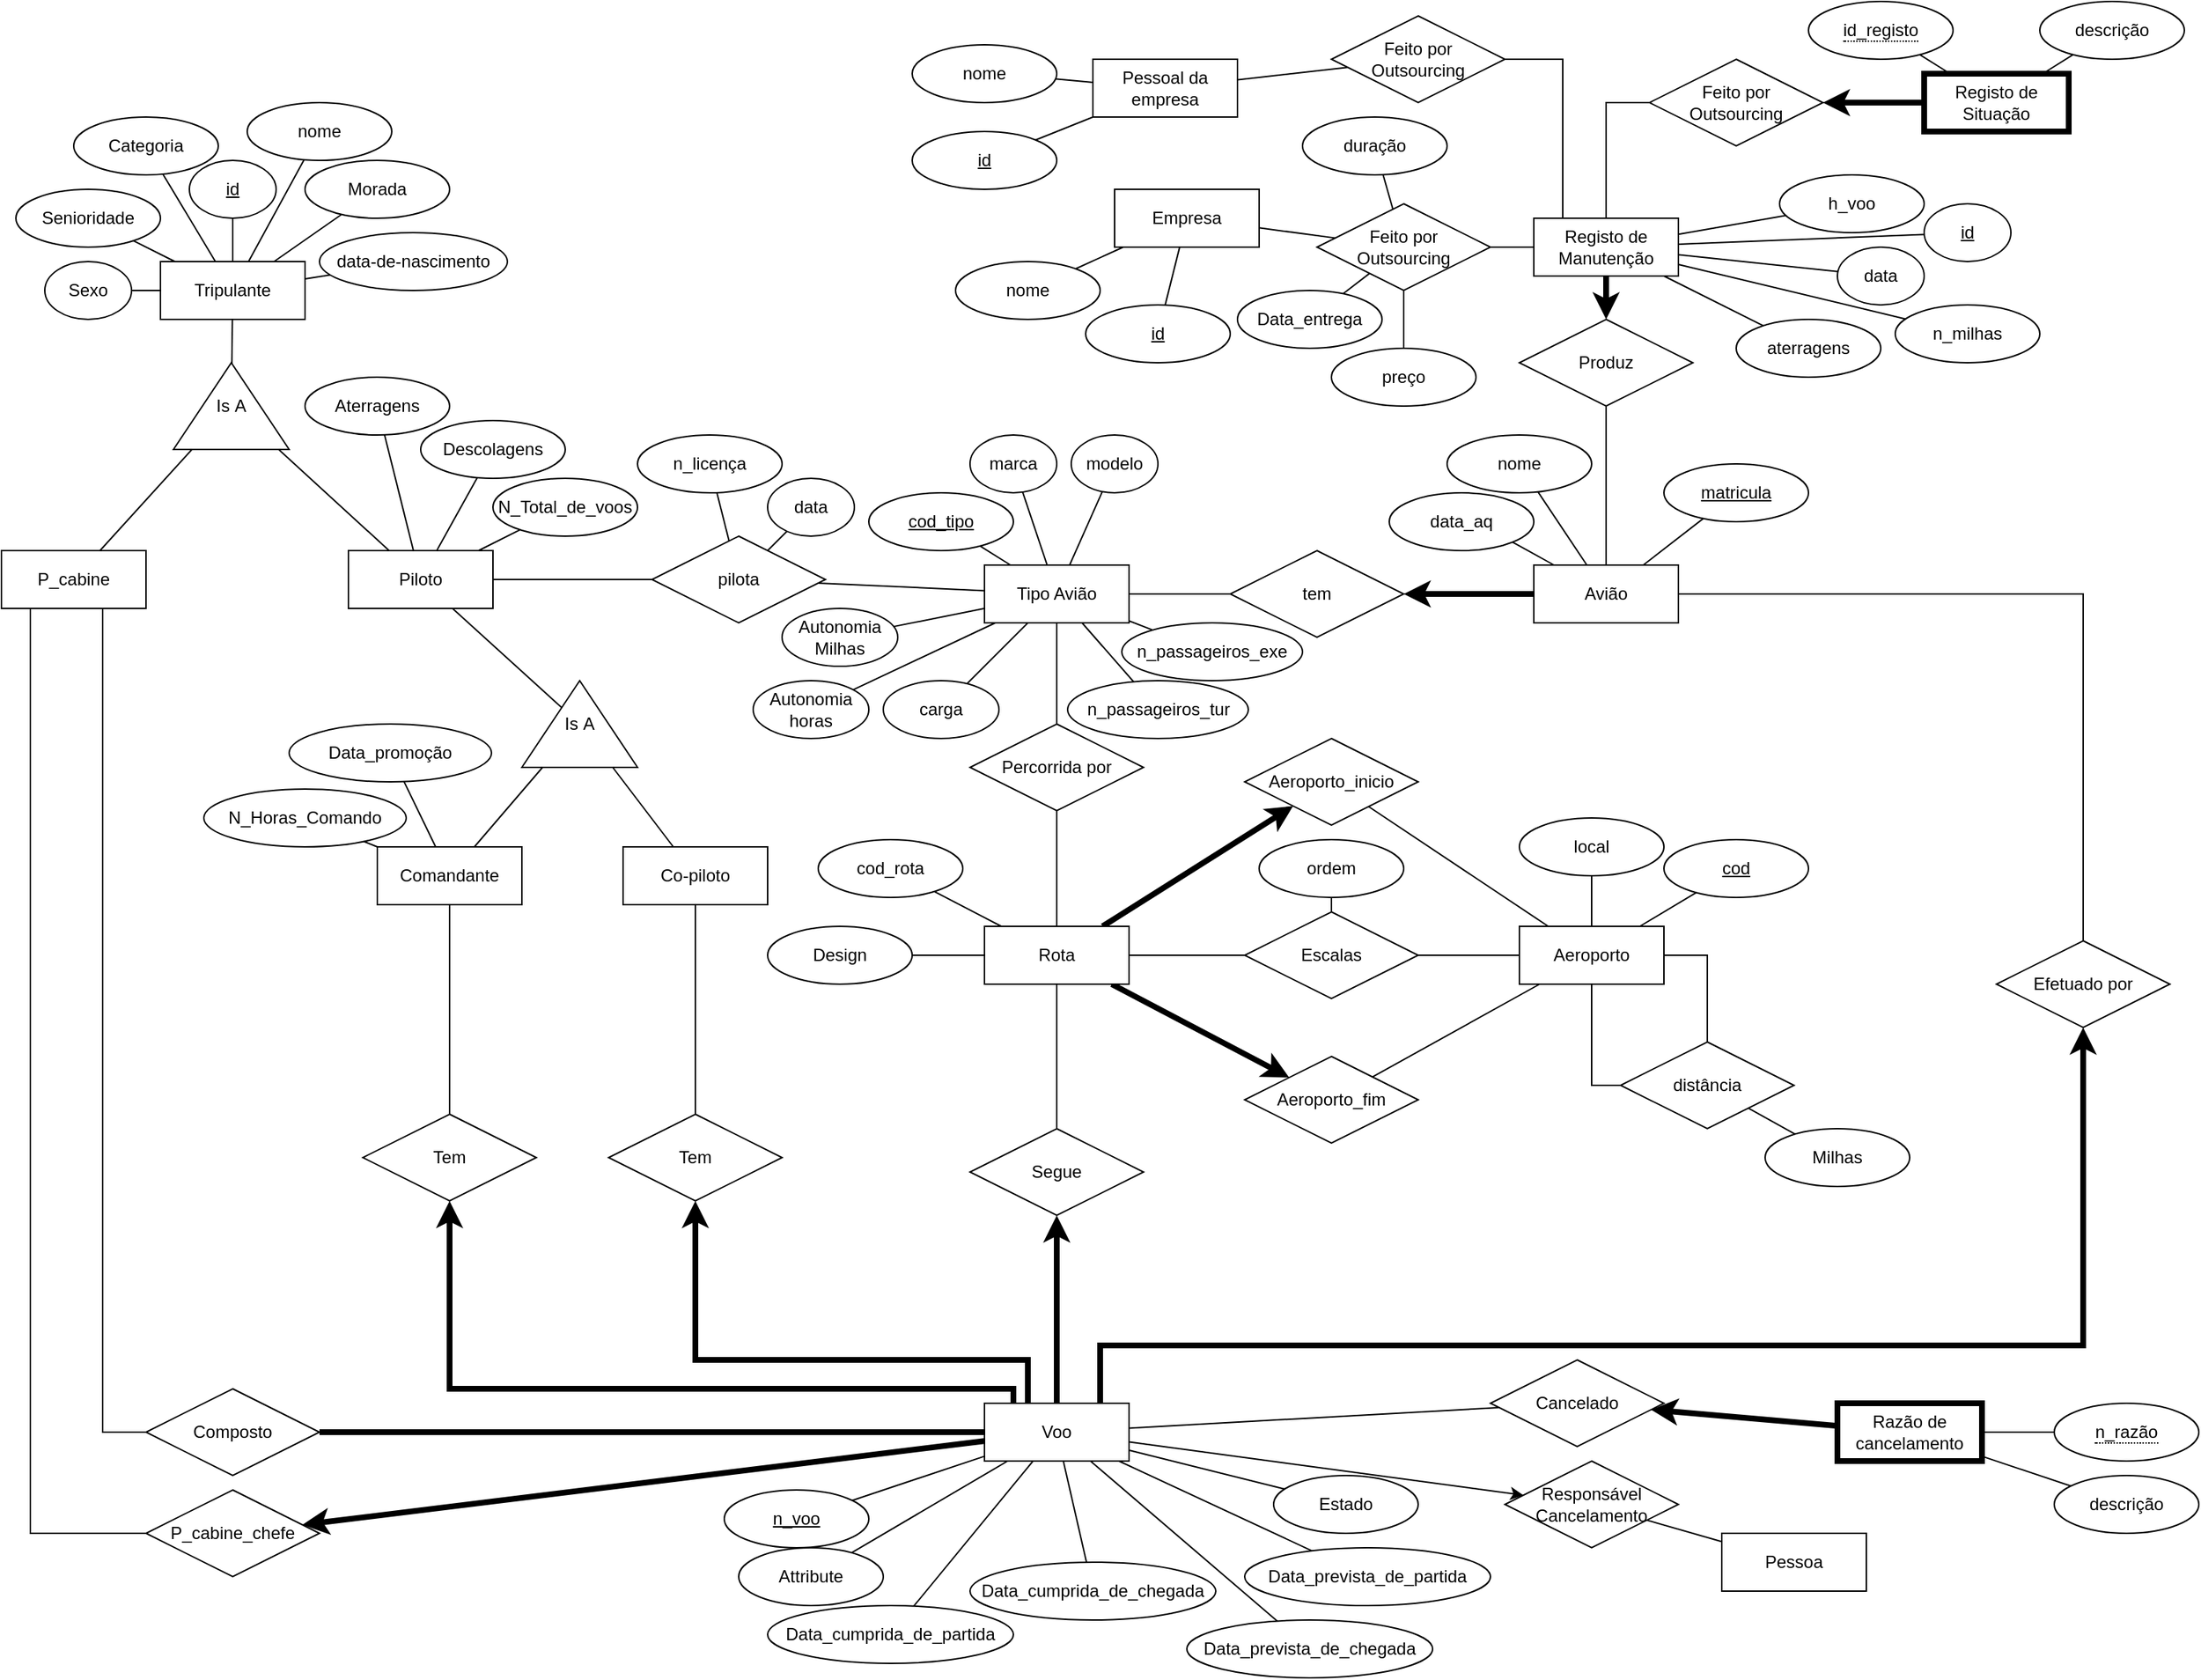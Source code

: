<mxfile version="14.1.8" type="device"><diagram id="Sa_ebba9aqigp2A9BCQy" name="Page-1"><mxGraphModel dx="1106" dy="917" grid="1" gridSize="10" guides="1" tooltips="1" connect="1" arrows="1" fold="1" page="1" pageScale="1" pageWidth="1654" pageHeight="1169" math="0" shadow="0"><root><mxCell id="0"/><mxCell id="1" parent="0"/><mxCell id="3ekKl20q9gekJDvcV5Us-6" style="edgeStyle=none;rounded=0;orthogonalLoop=1;jettySize=auto;html=1;endArrow=none;endFill=0;" parent="1" source="3ekKl20q9gekJDvcV5Us-1" target="3ekKl20q9gekJDvcV5Us-5" edge="1"><mxGeometry relative="1" as="geometry"/></mxCell><mxCell id="3ekKl20q9gekJDvcV5Us-9" style="edgeStyle=none;rounded=0;orthogonalLoop=1;jettySize=auto;html=1;endArrow=none;endFill=0;" parent="1" source="3ekKl20q9gekJDvcV5Us-1" target="3ekKl20q9gekJDvcV5Us-8" edge="1"><mxGeometry relative="1" as="geometry"/></mxCell><mxCell id="3ekKl20q9gekJDvcV5Us-18" style="edgeStyle=none;rounded=0;orthogonalLoop=1;jettySize=auto;html=1;endArrow=none;endFill=0;" parent="1" source="3ekKl20q9gekJDvcV5Us-1" target="3ekKl20q9gekJDvcV5Us-17" edge="1"><mxGeometry relative="1" as="geometry"/></mxCell><mxCell id="3ekKl20q9gekJDvcV5Us-1" value="Tripulante" style="whiteSpace=wrap;html=1;align=center;" parent="1" vertex="1"><mxGeometry x="190" y="180" width="100" height="40" as="geometry"/></mxCell><mxCell id="3ekKl20q9gekJDvcV5Us-4" style="rounded=0;orthogonalLoop=1;jettySize=auto;html=1;endArrow=none;endFill=0;" parent="1" source="3ekKl20q9gekJDvcV5Us-3" target="3ekKl20q9gekJDvcV5Us-1" edge="1"><mxGeometry relative="1" as="geometry"/></mxCell><mxCell id="3ekKl20q9gekJDvcV5Us-3" value="Senioridade" style="ellipse;whiteSpace=wrap;html=1;align=center;" parent="1" vertex="1"><mxGeometry x="90" y="130" width="100" height="40" as="geometry"/></mxCell><mxCell id="3ekKl20q9gekJDvcV5Us-5" value="Categoria" style="ellipse;whiteSpace=wrap;html=1;align=center;" parent="1" vertex="1"><mxGeometry x="130" y="80" width="100" height="40" as="geometry"/></mxCell><mxCell id="3ekKl20q9gekJDvcV5Us-8" value="id" style="ellipse;whiteSpace=wrap;html=1;align=center;fontStyle=4;" parent="1" vertex="1"><mxGeometry x="210" y="110" width="60" height="40" as="geometry"/></mxCell><mxCell id="3ekKl20q9gekJDvcV5Us-12" style="edgeStyle=none;rounded=0;orthogonalLoop=1;jettySize=auto;html=1;endArrow=none;endFill=0;" parent="1" source="3ekKl20q9gekJDvcV5Us-10" target="3ekKl20q9gekJDvcV5Us-1" edge="1"><mxGeometry relative="1" as="geometry"/></mxCell><mxCell id="3ekKl20q9gekJDvcV5Us-10" value="nome" style="ellipse;whiteSpace=wrap;html=1;align=center;" parent="1" vertex="1"><mxGeometry x="250" y="70" width="100" height="40" as="geometry"/></mxCell><mxCell id="3ekKl20q9gekJDvcV5Us-14" style="edgeStyle=none;rounded=0;orthogonalLoop=1;jettySize=auto;html=1;endArrow=none;endFill=0;" parent="1" source="3ekKl20q9gekJDvcV5Us-11" target="3ekKl20q9gekJDvcV5Us-1" edge="1"><mxGeometry relative="1" as="geometry"/></mxCell><mxCell id="3ekKl20q9gekJDvcV5Us-11" value="Morada" style="ellipse;whiteSpace=wrap;html=1;align=center;" parent="1" vertex="1"><mxGeometry x="290" y="110" width="100" height="40" as="geometry"/></mxCell><mxCell id="3ekKl20q9gekJDvcV5Us-16" style="edgeStyle=none;rounded=0;orthogonalLoop=1;jettySize=auto;html=1;endArrow=none;endFill=0;" parent="1" source="3ekKl20q9gekJDvcV5Us-15" target="3ekKl20q9gekJDvcV5Us-1" edge="1"><mxGeometry relative="1" as="geometry"/></mxCell><mxCell id="3ekKl20q9gekJDvcV5Us-15" value="data-de-nascimento" style="ellipse;whiteSpace=wrap;html=1;align=center;" parent="1" vertex="1"><mxGeometry x="300" y="160" width="130" height="40" as="geometry"/></mxCell><mxCell id="3ekKl20q9gekJDvcV5Us-17" value="Sexo" style="ellipse;whiteSpace=wrap;html=1;align=center;" parent="1" vertex="1"><mxGeometry x="110" y="180" width="60" height="40" as="geometry"/></mxCell><mxCell id="3ekKl20q9gekJDvcV5Us-20" style="edgeStyle=none;rounded=0;orthogonalLoop=1;jettySize=auto;html=1;endArrow=none;endFill=0;" parent="1" source="3ekKl20q9gekJDvcV5Us-19" target="3ekKl20q9gekJDvcV5Us-1" edge="1"><mxGeometry relative="1" as="geometry"/></mxCell><mxCell id="3ekKl20q9gekJDvcV5Us-19" value="Is&amp;nbsp;A" style="triangle;whiteSpace=wrap;html=1;direction=north;" parent="1" vertex="1"><mxGeometry x="199" y="250" width="80" height="60" as="geometry"/></mxCell><mxCell id="3ekKl20q9gekJDvcV5Us-23" style="edgeStyle=none;rounded=0;orthogonalLoop=1;jettySize=auto;html=1;endArrow=none;endFill=0;" parent="1" source="3ekKl20q9gekJDvcV5Us-21" target="3ekKl20q9gekJDvcV5Us-19" edge="1"><mxGeometry relative="1" as="geometry"/></mxCell><mxCell id="3ekKl20q9gekJDvcV5Us-21" value="P_cabine" style="whiteSpace=wrap;html=1;align=center;" parent="1" vertex="1"><mxGeometry x="80" y="380" width="100" height="40" as="geometry"/></mxCell><mxCell id="3ekKl20q9gekJDvcV5Us-24" style="edgeStyle=none;rounded=0;orthogonalLoop=1;jettySize=auto;html=1;endArrow=none;endFill=0;" parent="1" source="3ekKl20q9gekJDvcV5Us-22" target="3ekKl20q9gekJDvcV5Us-19" edge="1"><mxGeometry relative="1" as="geometry"/></mxCell><mxCell id="3ekKl20q9gekJDvcV5Us-28" style="edgeStyle=none;rounded=0;orthogonalLoop=1;jettySize=auto;html=1;endArrow=none;endFill=0;" parent="1" source="3ekKl20q9gekJDvcV5Us-22" target="3ekKl20q9gekJDvcV5Us-27" edge="1"><mxGeometry relative="1" as="geometry"/></mxCell><mxCell id="3ekKl20q9gekJDvcV5Us-30" style="edgeStyle=none;rounded=0;orthogonalLoop=1;jettySize=auto;html=1;endArrow=none;endFill=0;" parent="1" source="3ekKl20q9gekJDvcV5Us-22" target="3ekKl20q9gekJDvcV5Us-29" edge="1"><mxGeometry relative="1" as="geometry"/></mxCell><mxCell id="3ekKl20q9gekJDvcV5Us-192" style="edgeStyle=orthogonalEdgeStyle;rounded=0;orthogonalLoop=1;jettySize=auto;html=1;startArrow=none;startFill=0;endArrow=none;endFill=0;strokeWidth=1;" parent="1" source="3ekKl20q9gekJDvcV5Us-22" target="3ekKl20q9gekJDvcV5Us-191" edge="1"><mxGeometry relative="1" as="geometry"/></mxCell><mxCell id="3ekKl20q9gekJDvcV5Us-22" value="Piloto" style="whiteSpace=wrap;html=1;align=center;" parent="1" vertex="1"><mxGeometry x="320" y="380" width="100" height="40" as="geometry"/></mxCell><mxCell id="3ekKl20q9gekJDvcV5Us-26" style="edgeStyle=none;rounded=0;orthogonalLoop=1;jettySize=auto;html=1;endArrow=none;endFill=0;" parent="1" source="3ekKl20q9gekJDvcV5Us-25" target="3ekKl20q9gekJDvcV5Us-22" edge="1"><mxGeometry relative="1" as="geometry"/></mxCell><mxCell id="3ekKl20q9gekJDvcV5Us-25" value="Aterragens" style="ellipse;whiteSpace=wrap;html=1;align=center;" parent="1" vertex="1"><mxGeometry x="290" y="260" width="100" height="40" as="geometry"/></mxCell><mxCell id="3ekKl20q9gekJDvcV5Us-27" value="Descolagens" style="ellipse;whiteSpace=wrap;html=1;align=center;" parent="1" vertex="1"><mxGeometry x="370" y="290" width="100" height="40" as="geometry"/></mxCell><mxCell id="3ekKl20q9gekJDvcV5Us-29" value="N_Total_de_voos" style="ellipse;whiteSpace=wrap;html=1;align=center;" parent="1" vertex="1"><mxGeometry x="420" y="330" width="100" height="40" as="geometry"/></mxCell><mxCell id="3ekKl20q9gekJDvcV5Us-32" style="edgeStyle=none;rounded=0;orthogonalLoop=1;jettySize=auto;html=1;endArrow=none;endFill=0;" parent="1" source="3ekKl20q9gekJDvcV5Us-31" target="3ekKl20q9gekJDvcV5Us-22" edge="1"><mxGeometry relative="1" as="geometry"/></mxCell><mxCell id="3ekKl20q9gekJDvcV5Us-31" value="Is&amp;nbsp;A" style="triangle;whiteSpace=wrap;html=1;direction=north;" parent="1" vertex="1"><mxGeometry x="440" y="470" width="80" height="60" as="geometry"/></mxCell><mxCell id="3ekKl20q9gekJDvcV5Us-34" style="edgeStyle=none;rounded=0;orthogonalLoop=1;jettySize=auto;html=1;endArrow=none;endFill=0;" parent="1" source="3ekKl20q9gekJDvcV5Us-33" target="3ekKl20q9gekJDvcV5Us-31" edge="1"><mxGeometry relative="1" as="geometry"/></mxCell><mxCell id="3ekKl20q9gekJDvcV5Us-33" value="Comandante" style="whiteSpace=wrap;html=1;align=center;" parent="1" vertex="1"><mxGeometry x="340" y="585" width="100" height="40" as="geometry"/></mxCell><mxCell id="3ekKl20q9gekJDvcV5Us-36" style="edgeStyle=none;rounded=0;orthogonalLoop=1;jettySize=auto;html=1;endArrow=none;endFill=0;" parent="1" source="3ekKl20q9gekJDvcV5Us-35" target="3ekKl20q9gekJDvcV5Us-31" edge="1"><mxGeometry relative="1" as="geometry"/></mxCell><mxCell id="3ekKl20q9gekJDvcV5Us-35" value="Co-piloto" style="whiteSpace=wrap;html=1;align=center;" parent="1" vertex="1"><mxGeometry x="510" y="585" width="100" height="40" as="geometry"/></mxCell><mxCell id="3ekKl20q9gekJDvcV5Us-38" style="edgeStyle=none;rounded=0;orthogonalLoop=1;jettySize=auto;html=1;endArrow=none;endFill=0;" parent="1" source="3ekKl20q9gekJDvcV5Us-37" target="3ekKl20q9gekJDvcV5Us-33" edge="1"><mxGeometry relative="1" as="geometry"/></mxCell><mxCell id="3ekKl20q9gekJDvcV5Us-37" value="N_Horas_Comando" style="ellipse;whiteSpace=wrap;html=1;align=center;" parent="1" vertex="1"><mxGeometry x="220" y="545" width="140" height="40" as="geometry"/></mxCell><mxCell id="3ekKl20q9gekJDvcV5Us-41" style="edgeStyle=none;rounded=0;orthogonalLoop=1;jettySize=auto;html=1;endArrow=none;endFill=0;" parent="1" source="3ekKl20q9gekJDvcV5Us-40" target="3ekKl20q9gekJDvcV5Us-33" edge="1"><mxGeometry relative="1" as="geometry"/></mxCell><mxCell id="3ekKl20q9gekJDvcV5Us-40" value="Data_promoção" style="ellipse;whiteSpace=wrap;html=1;align=center;" parent="1" vertex="1"><mxGeometry x="279" y="500" width="140" height="40" as="geometry"/></mxCell><mxCell id="3ekKl20q9gekJDvcV5Us-48" style="edgeStyle=none;rounded=0;orthogonalLoop=1;jettySize=auto;html=1;endArrow=none;endFill=0;" parent="1" source="3ekKl20q9gekJDvcV5Us-42" target="3ekKl20q9gekJDvcV5Us-47" edge="1"><mxGeometry relative="1" as="geometry"/></mxCell><mxCell id="3ekKl20q9gekJDvcV5Us-51" style="edgeStyle=none;rounded=0;orthogonalLoop=1;jettySize=auto;html=1;endArrow=none;endFill=0;" parent="1" source="3ekKl20q9gekJDvcV5Us-42" target="3ekKl20q9gekJDvcV5Us-49" edge="1"><mxGeometry relative="1" as="geometry"/></mxCell><mxCell id="3ekKl20q9gekJDvcV5Us-60" style="edgeStyle=orthogonalEdgeStyle;rounded=0;orthogonalLoop=1;jettySize=auto;html=1;endArrow=none;endFill=0;strokeWidth=4;" parent="1" source="3ekKl20q9gekJDvcV5Us-42" target="3ekKl20q9gekJDvcV5Us-59" edge="1"><mxGeometry relative="1" as="geometry"/></mxCell><mxCell id="3ekKl20q9gekJDvcV5Us-63" style="rounded=0;orthogonalLoop=1;jettySize=auto;html=1;endArrow=classic;endFill=1;strokeWidth=4;" parent="1" source="3ekKl20q9gekJDvcV5Us-42" target="3ekKl20q9gekJDvcV5Us-62" edge="1"><mxGeometry relative="1" as="geometry"/></mxCell><mxCell id="3ekKl20q9gekJDvcV5Us-67" style="edgeStyle=orthogonalEdgeStyle;rounded=0;orthogonalLoop=1;jettySize=auto;html=1;endArrow=classic;endFill=1;strokeWidth=4;" parent="1" source="3ekKl20q9gekJDvcV5Us-42" target="3ekKl20q9gekJDvcV5Us-66" edge="1"><mxGeometry relative="1" as="geometry"><Array as="points"><mxPoint x="780" y="960"/><mxPoint x="390" y="960"/></Array></mxGeometry></mxCell><mxCell id="3ekKl20q9gekJDvcV5Us-73" style="edgeStyle=orthogonalEdgeStyle;rounded=0;orthogonalLoop=1;jettySize=auto;html=1;startArrow=none;startFill=0;endArrow=classic;endFill=1;strokeWidth=4;" parent="1" source="3ekKl20q9gekJDvcV5Us-42" target="3ekKl20q9gekJDvcV5Us-70" edge="1"><mxGeometry relative="1" as="geometry"><Array as="points"><mxPoint x="790" y="940"/><mxPoint x="560" y="940"/></Array></mxGeometry></mxCell><mxCell id="3ekKl20q9gekJDvcV5Us-90" style="edgeStyle=none;rounded=0;orthogonalLoop=1;jettySize=auto;html=1;startArrow=none;startFill=0;endArrow=classic;endFill=1;strokeWidth=4;" parent="1" source="3ekKl20q9gekJDvcV5Us-42" target="3ekKl20q9gekJDvcV5Us-89" edge="1"><mxGeometry relative="1" as="geometry"/></mxCell><mxCell id="3ekKl20q9gekJDvcV5Us-182" style="edgeStyle=orthogonalEdgeStyle;rounded=0;orthogonalLoop=1;jettySize=auto;html=1;startArrow=none;startFill=0;endArrow=classic;endFill=1;strokeWidth=4;" parent="1" source="3ekKl20q9gekJDvcV5Us-42" target="3ekKl20q9gekJDvcV5Us-181" edge="1"><mxGeometry relative="1" as="geometry"><Array as="points"><mxPoint x="840" y="930"/><mxPoint x="1520" y="930"/></Array></mxGeometry></mxCell><mxCell id="3ekKl20q9gekJDvcV5Us-42" value="Voo" style="whiteSpace=wrap;html=1;align=center;" parent="1" vertex="1"><mxGeometry x="760" y="970" width="100" height="40" as="geometry"/></mxCell><mxCell id="3ekKl20q9gekJDvcV5Us-45" style="edgeStyle=none;rounded=0;orthogonalLoop=1;jettySize=auto;html=1;endArrow=none;endFill=0;" parent="1" source="3ekKl20q9gekJDvcV5Us-43" target="3ekKl20q9gekJDvcV5Us-42" edge="1"><mxGeometry relative="1" as="geometry"/></mxCell><mxCell id="3ekKl20q9gekJDvcV5Us-43" value="n_voo" style="ellipse;whiteSpace=wrap;html=1;align=center;fontStyle=4;" parent="1" vertex="1"><mxGeometry x="580" y="1030" width="100" height="40" as="geometry"/></mxCell><mxCell id="3ekKl20q9gekJDvcV5Us-46" style="edgeStyle=none;rounded=0;orthogonalLoop=1;jettySize=auto;html=1;endArrow=none;endFill=0;" parent="1" source="3ekKl20q9gekJDvcV5Us-44" target="3ekKl20q9gekJDvcV5Us-42" edge="1"><mxGeometry relative="1" as="geometry"/></mxCell><mxCell id="3ekKl20q9gekJDvcV5Us-44" value="Attribute" style="ellipse;whiteSpace=wrap;html=1;align=center;" parent="1" vertex="1"><mxGeometry x="590" y="1070" width="100" height="40" as="geometry"/></mxCell><mxCell id="3ekKl20q9gekJDvcV5Us-47" value="Estado" style="ellipse;whiteSpace=wrap;html=1;align=center;" parent="1" vertex="1"><mxGeometry x="960" y="1020" width="100" height="40" as="geometry"/></mxCell><mxCell id="3ekKl20q9gekJDvcV5Us-49" value="Data_prevista_de_partida" style="ellipse;whiteSpace=wrap;html=1;align=center;" parent="1" vertex="1"><mxGeometry x="940" y="1070" width="170" height="40" as="geometry"/></mxCell><mxCell id="3ekKl20q9gekJDvcV5Us-52" style="edgeStyle=none;rounded=0;orthogonalLoop=1;jettySize=auto;html=1;endArrow=none;endFill=0;" parent="1" source="3ekKl20q9gekJDvcV5Us-50" target="3ekKl20q9gekJDvcV5Us-42" edge="1"><mxGeometry relative="1" as="geometry"/></mxCell><mxCell id="3ekKl20q9gekJDvcV5Us-50" value="Data_prevista_de_chegada" style="ellipse;whiteSpace=wrap;html=1;align=center;" parent="1" vertex="1"><mxGeometry x="900" y="1120" width="170" height="40" as="geometry"/></mxCell><mxCell id="3ekKl20q9gekJDvcV5Us-54" style="edgeStyle=none;rounded=0;orthogonalLoop=1;jettySize=auto;html=1;endArrow=none;endFill=0;" parent="1" source="3ekKl20q9gekJDvcV5Us-53" target="3ekKl20q9gekJDvcV5Us-42" edge="1"><mxGeometry relative="1" as="geometry"/></mxCell><mxCell id="3ekKl20q9gekJDvcV5Us-53" value="Data_cumprida_de_partida" style="ellipse;whiteSpace=wrap;html=1;align=center;" parent="1" vertex="1"><mxGeometry x="610" y="1110" width="170" height="40" as="geometry"/></mxCell><mxCell id="3ekKl20q9gekJDvcV5Us-56" style="edgeStyle=none;rounded=0;orthogonalLoop=1;jettySize=auto;html=1;endArrow=none;endFill=0;" parent="1" source="3ekKl20q9gekJDvcV5Us-55" target="3ekKl20q9gekJDvcV5Us-42" edge="1"><mxGeometry relative="1" as="geometry"/></mxCell><mxCell id="3ekKl20q9gekJDvcV5Us-55" value="Data_cumprida_de_chegada" style="ellipse;whiteSpace=wrap;html=1;align=center;" parent="1" vertex="1"><mxGeometry x="750" y="1080" width="170" height="40" as="geometry"/></mxCell><mxCell id="3ekKl20q9gekJDvcV5Us-61" style="edgeStyle=orthogonalEdgeStyle;rounded=0;orthogonalLoop=1;jettySize=auto;html=1;endArrow=none;endFill=0;" parent="1" source="3ekKl20q9gekJDvcV5Us-59" target="3ekKl20q9gekJDvcV5Us-21" edge="1"><mxGeometry relative="1" as="geometry"><Array as="points"><mxPoint x="150" y="990"/></Array></mxGeometry></mxCell><mxCell id="3ekKl20q9gekJDvcV5Us-59" value="Composto" style="shape=rhombus;perimeter=rhombusPerimeter;whiteSpace=wrap;html=1;align=center;" parent="1" vertex="1"><mxGeometry x="180" y="960" width="120" height="60" as="geometry"/></mxCell><mxCell id="3ekKl20q9gekJDvcV5Us-64" style="edgeStyle=orthogonalEdgeStyle;rounded=0;orthogonalLoop=1;jettySize=auto;html=1;endArrow=none;endFill=0;" parent="1" source="3ekKl20q9gekJDvcV5Us-62" target="3ekKl20q9gekJDvcV5Us-21" edge="1"><mxGeometry relative="1" as="geometry"><Array as="points"><mxPoint x="100" y="1060"/></Array></mxGeometry></mxCell><mxCell id="3ekKl20q9gekJDvcV5Us-62" value="P_cabine_chefe" style="shape=rhombus;perimeter=rhombusPerimeter;whiteSpace=wrap;html=1;align=center;" parent="1" vertex="1"><mxGeometry x="180" y="1030" width="120" height="60" as="geometry"/></mxCell><mxCell id="3ekKl20q9gekJDvcV5Us-68" style="edgeStyle=orthogonalEdgeStyle;rounded=0;orthogonalLoop=1;jettySize=auto;html=1;endArrow=none;endFill=0;strokeWidth=1;" parent="1" source="3ekKl20q9gekJDvcV5Us-66" target="3ekKl20q9gekJDvcV5Us-33" edge="1"><mxGeometry relative="1" as="geometry"/></mxCell><mxCell id="3ekKl20q9gekJDvcV5Us-66" value="Tem" style="shape=rhombus;perimeter=rhombusPerimeter;whiteSpace=wrap;html=1;align=center;" parent="1" vertex="1"><mxGeometry x="330" y="770" width="120" height="60" as="geometry"/></mxCell><mxCell id="3ekKl20q9gekJDvcV5Us-72" style="edgeStyle=orthogonalEdgeStyle;rounded=0;orthogonalLoop=1;jettySize=auto;html=1;startArrow=none;startFill=0;endArrow=none;endFill=0;strokeWidth=1;" parent="1" source="3ekKl20q9gekJDvcV5Us-70" target="3ekKl20q9gekJDvcV5Us-35" edge="1"><mxGeometry relative="1" as="geometry"/></mxCell><mxCell id="3ekKl20q9gekJDvcV5Us-70" value="Tem" style="shape=rhombus;perimeter=rhombusPerimeter;whiteSpace=wrap;html=1;align=center;" parent="1" vertex="1"><mxGeometry x="500" y="770" width="120" height="60" as="geometry"/></mxCell><mxCell id="3ekKl20q9gekJDvcV5Us-75" style="rounded=0;orthogonalLoop=1;jettySize=auto;html=1;startArrow=none;startFill=0;endArrow=none;endFill=0;strokeWidth=1;" parent="1" source="3ekKl20q9gekJDvcV5Us-74" target="3ekKl20q9gekJDvcV5Us-42" edge="1"><mxGeometry relative="1" as="geometry"/></mxCell><mxCell id="3ekKl20q9gekJDvcV5Us-74" value="Cancelado" style="shape=rhombus;perimeter=rhombusPerimeter;whiteSpace=wrap;html=1;align=center;" parent="1" vertex="1"><mxGeometry x="1110" y="940" width="120" height="60" as="geometry"/></mxCell><mxCell id="3ekKl20q9gekJDvcV5Us-77" style="rounded=0;orthogonalLoop=1;jettySize=auto;html=1;startArrow=none;startFill=0;endArrow=classic;endFill=1;strokeWidth=4;" parent="1" source="3ekKl20q9gekJDvcV5Us-76" target="3ekKl20q9gekJDvcV5Us-74" edge="1"><mxGeometry relative="1" as="geometry"/></mxCell><mxCell id="3ekKl20q9gekJDvcV5Us-76" value="Razão de cancelamento" style="whiteSpace=wrap;html=1;align=center;strokeWidth=4;" parent="1" vertex="1"><mxGeometry x="1350" y="970" width="100" height="40" as="geometry"/></mxCell><mxCell id="3ekKl20q9gekJDvcV5Us-79" style="rounded=0;orthogonalLoop=1;jettySize=auto;html=1;startArrow=none;startFill=0;endArrow=none;endFill=0;strokeWidth=1;" parent="1" source="3ekKl20q9gekJDvcV5Us-78" target="3ekKl20q9gekJDvcV5Us-76" edge="1"><mxGeometry relative="1" as="geometry"/></mxCell><mxCell id="3ekKl20q9gekJDvcV5Us-78" value="&lt;span style=&quot;border-bottom: 1px dotted&quot;&gt;n_razão&lt;/span&gt;" style="ellipse;whiteSpace=wrap;html=1;align=center;strokeWidth=1;" parent="1" vertex="1"><mxGeometry x="1500" y="970" width="100" height="40" as="geometry"/></mxCell><mxCell id="3ekKl20q9gekJDvcV5Us-81" style="edgeStyle=none;rounded=0;orthogonalLoop=1;jettySize=auto;html=1;startArrow=none;startFill=0;endArrow=none;endFill=0;strokeWidth=1;" parent="1" source="3ekKl20q9gekJDvcV5Us-80" target="3ekKl20q9gekJDvcV5Us-76" edge="1"><mxGeometry relative="1" as="geometry"/></mxCell><mxCell id="3ekKl20q9gekJDvcV5Us-80" value="descrição" style="ellipse;whiteSpace=wrap;html=1;align=center;strokeWidth=1;" parent="1" vertex="1"><mxGeometry x="1500" y="1020" width="100" height="40" as="geometry"/></mxCell><mxCell id="3ekKl20q9gekJDvcV5Us-84" style="edgeStyle=none;rounded=0;orthogonalLoop=1;jettySize=auto;html=1;startArrow=classic;startFill=1;endArrow=none;endFill=0;strokeWidth=1;" parent="1" source="3ekKl20q9gekJDvcV5Us-83" target="3ekKl20q9gekJDvcV5Us-42" edge="1"><mxGeometry relative="1" as="geometry"/></mxCell><mxCell id="3ekKl20q9gekJDvcV5Us-86" style="edgeStyle=none;rounded=0;orthogonalLoop=1;jettySize=auto;html=1;startArrow=none;startFill=0;endArrow=none;endFill=0;strokeWidth=1;" parent="1" source="3ekKl20q9gekJDvcV5Us-83" target="3ekKl20q9gekJDvcV5Us-85" edge="1"><mxGeometry relative="1" as="geometry"/></mxCell><mxCell id="3ekKl20q9gekJDvcV5Us-83" value="Responsável Cancelamento" style="shape=rhombus;perimeter=rhombusPerimeter;whiteSpace=wrap;html=1;align=center;" parent="1" vertex="1"><mxGeometry x="1120" y="1010" width="120" height="60" as="geometry"/></mxCell><mxCell id="3ekKl20q9gekJDvcV5Us-85" value="Pessoa" style="whiteSpace=wrap;html=1;align=center;" parent="1" vertex="1"><mxGeometry x="1270" y="1060" width="100" height="40" as="geometry"/></mxCell><mxCell id="3ekKl20q9gekJDvcV5Us-97" style="edgeStyle=none;rounded=0;orthogonalLoop=1;jettySize=auto;html=1;startArrow=none;startFill=0;endArrow=none;endFill=0;strokeWidth=1;" parent="1" source="3ekKl20q9gekJDvcV5Us-87" target="3ekKl20q9gekJDvcV5Us-96" edge="1"><mxGeometry relative="1" as="geometry"/></mxCell><mxCell id="3ekKl20q9gekJDvcV5Us-104" style="edgeStyle=none;rounded=0;orthogonalLoop=1;jettySize=auto;html=1;startArrow=none;startFill=0;endArrow=classic;endFill=1;strokeWidth=4;" parent="1" source="3ekKl20q9gekJDvcV5Us-87" target="3ekKl20q9gekJDvcV5Us-103" edge="1"><mxGeometry relative="1" as="geometry"/></mxCell><mxCell id="3ekKl20q9gekJDvcV5Us-106" style="edgeStyle=none;rounded=0;orthogonalLoop=1;jettySize=auto;html=1;startArrow=none;startFill=0;endArrow=classic;endFill=1;strokeWidth=4;" parent="1" source="3ekKl20q9gekJDvcV5Us-87" target="3ekKl20q9gekJDvcV5Us-105" edge="1"><mxGeometry relative="1" as="geometry"/></mxCell><mxCell id="3ekKl20q9gekJDvcV5Us-187" style="edgeStyle=orthogonalEdgeStyle;rounded=0;orthogonalLoop=1;jettySize=auto;html=1;startArrow=none;startFill=0;endArrow=none;endFill=0;strokeWidth=1;" parent="1" source="3ekKl20q9gekJDvcV5Us-87" target="3ekKl20q9gekJDvcV5Us-185" edge="1"><mxGeometry relative="1" as="geometry"/></mxCell><mxCell id="3ekKl20q9gekJDvcV5Us-87" value="Rota" style="whiteSpace=wrap;html=1;align=center;" parent="1" vertex="1"><mxGeometry x="760" y="640" width="100" height="40" as="geometry"/></mxCell><mxCell id="3ekKl20q9gekJDvcV5Us-91" style="edgeStyle=none;rounded=0;orthogonalLoop=1;jettySize=auto;html=1;startArrow=none;startFill=0;endArrow=none;endFill=0;strokeWidth=1;" parent="1" source="3ekKl20q9gekJDvcV5Us-89" target="3ekKl20q9gekJDvcV5Us-87" edge="1"><mxGeometry relative="1" as="geometry"/></mxCell><mxCell id="3ekKl20q9gekJDvcV5Us-89" value="Segue" style="shape=rhombus;perimeter=rhombusPerimeter;whiteSpace=wrap;html=1;align=center;" parent="1" vertex="1"><mxGeometry x="750" y="780" width="120" height="60" as="geometry"/></mxCell><mxCell id="3ekKl20q9gekJDvcV5Us-93" style="edgeStyle=none;rounded=0;orthogonalLoop=1;jettySize=auto;html=1;startArrow=none;startFill=0;endArrow=none;endFill=0;strokeWidth=1;" parent="1" source="3ekKl20q9gekJDvcV5Us-92" target="3ekKl20q9gekJDvcV5Us-87" edge="1"><mxGeometry relative="1" as="geometry"/></mxCell><mxCell id="3ekKl20q9gekJDvcV5Us-92" value="Design" style="ellipse;whiteSpace=wrap;html=1;align=center;" parent="1" vertex="1"><mxGeometry x="610" y="640" width="100" height="40" as="geometry"/></mxCell><mxCell id="3ekKl20q9gekJDvcV5Us-95" style="edgeStyle=none;rounded=0;orthogonalLoop=1;jettySize=auto;html=1;startArrow=none;startFill=0;endArrow=none;endFill=0;strokeWidth=1;" parent="1" source="3ekKl20q9gekJDvcV5Us-94" target="3ekKl20q9gekJDvcV5Us-87" edge="1"><mxGeometry relative="1" as="geometry"/></mxCell><mxCell id="3ekKl20q9gekJDvcV5Us-94" value="cod_rota" style="ellipse;whiteSpace=wrap;html=1;align=center;" parent="1" vertex="1"><mxGeometry x="645" y="580" width="100" height="40" as="geometry"/></mxCell><mxCell id="3ekKl20q9gekJDvcV5Us-99" style="edgeStyle=none;rounded=0;orthogonalLoop=1;jettySize=auto;html=1;startArrow=none;startFill=0;endArrow=none;endFill=0;strokeWidth=1;" parent="1" source="3ekKl20q9gekJDvcV5Us-96" target="3ekKl20q9gekJDvcV5Us-98" edge="1"><mxGeometry relative="1" as="geometry"/></mxCell><mxCell id="3ekKl20q9gekJDvcV5Us-101" style="edgeStyle=none;rounded=0;orthogonalLoop=1;jettySize=auto;html=1;startArrow=none;startFill=0;endArrow=none;endFill=0;strokeWidth=1;" parent="1" source="3ekKl20q9gekJDvcV5Us-96" target="3ekKl20q9gekJDvcV5Us-100" edge="1"><mxGeometry relative="1" as="geometry"/></mxCell><mxCell id="3ekKl20q9gekJDvcV5Us-96" value="Escalas" style="shape=rhombus;perimeter=rhombusPerimeter;whiteSpace=wrap;html=1;align=center;" parent="1" vertex="1"><mxGeometry x="940" y="630" width="120" height="60" as="geometry"/></mxCell><mxCell id="3ekKl20q9gekJDvcV5Us-98" value="ordem" style="ellipse;whiteSpace=wrap;html=1;align=center;" parent="1" vertex="1"><mxGeometry x="950" y="580" width="100" height="40" as="geometry"/></mxCell><mxCell id="3ekKl20q9gekJDvcV5Us-110" style="edgeStyle=none;rounded=0;orthogonalLoop=1;jettySize=auto;html=1;startArrow=none;startFill=0;endArrow=none;endFill=0;strokeWidth=1;" parent="1" source="3ekKl20q9gekJDvcV5Us-100" target="3ekKl20q9gekJDvcV5Us-109" edge="1"><mxGeometry relative="1" as="geometry"/></mxCell><mxCell id="3ekKl20q9gekJDvcV5Us-113" style="edgeStyle=none;rounded=0;orthogonalLoop=1;jettySize=auto;html=1;startArrow=none;startFill=0;endArrow=none;endFill=0;strokeWidth=1;" parent="1" source="3ekKl20q9gekJDvcV5Us-100" target="3ekKl20q9gekJDvcV5Us-112" edge="1"><mxGeometry relative="1" as="geometry"/></mxCell><mxCell id="3ekKl20q9gekJDvcV5Us-115" style="edgeStyle=orthogonalEdgeStyle;rounded=0;orthogonalLoop=1;jettySize=auto;html=1;startArrow=none;startFill=0;endArrow=none;endFill=0;strokeWidth=1;" parent="1" source="3ekKl20q9gekJDvcV5Us-100" target="3ekKl20q9gekJDvcV5Us-114" edge="1"><mxGeometry relative="1" as="geometry"><Array as="points"><mxPoint x="1180" y="750"/></Array></mxGeometry></mxCell><mxCell id="3ekKl20q9gekJDvcV5Us-100" value="Aeroporto" style="whiteSpace=wrap;html=1;align=center;" parent="1" vertex="1"><mxGeometry x="1130" y="640" width="100" height="40" as="geometry"/></mxCell><mxCell id="3ekKl20q9gekJDvcV5Us-108" style="edgeStyle=none;rounded=0;orthogonalLoop=1;jettySize=auto;html=1;startArrow=none;startFill=0;endArrow=none;endFill=0;strokeWidth=1;" parent="1" source="3ekKl20q9gekJDvcV5Us-103" target="3ekKl20q9gekJDvcV5Us-100" edge="1"><mxGeometry relative="1" as="geometry"/></mxCell><mxCell id="3ekKl20q9gekJDvcV5Us-103" value="Aeroporto_inicio" style="shape=rhombus;perimeter=rhombusPerimeter;whiteSpace=wrap;html=1;align=center;" parent="1" vertex="1"><mxGeometry x="940" y="510" width="120" height="60" as="geometry"/></mxCell><mxCell id="3ekKl20q9gekJDvcV5Us-107" style="edgeStyle=none;rounded=0;orthogonalLoop=1;jettySize=auto;html=1;startArrow=none;startFill=0;endArrow=none;endFill=0;strokeWidth=1;" parent="1" source="3ekKl20q9gekJDvcV5Us-105" target="3ekKl20q9gekJDvcV5Us-100" edge="1"><mxGeometry relative="1" as="geometry"/></mxCell><mxCell id="3ekKl20q9gekJDvcV5Us-105" value="Aeroporto_fim" style="shape=rhombus;perimeter=rhombusPerimeter;whiteSpace=wrap;html=1;align=center;" parent="1" vertex="1"><mxGeometry x="940" y="730" width="120" height="60" as="geometry"/></mxCell><mxCell id="3ekKl20q9gekJDvcV5Us-109" value="local" style="ellipse;whiteSpace=wrap;html=1;align=center;" parent="1" vertex="1"><mxGeometry x="1130" y="565" width="100" height="40" as="geometry"/></mxCell><mxCell id="3ekKl20q9gekJDvcV5Us-112" value="cod" style="ellipse;whiteSpace=wrap;html=1;align=center;fontStyle=4;strokeWidth=1;" parent="1" vertex="1"><mxGeometry x="1230" y="580" width="100" height="40" as="geometry"/></mxCell><mxCell id="3ekKl20q9gekJDvcV5Us-116" style="edgeStyle=orthogonalEdgeStyle;rounded=0;orthogonalLoop=1;jettySize=auto;html=1;startArrow=none;startFill=0;endArrow=none;endFill=0;strokeWidth=1;" parent="1" source="3ekKl20q9gekJDvcV5Us-114" target="3ekKl20q9gekJDvcV5Us-100" edge="1"><mxGeometry relative="1" as="geometry"><Array as="points"><mxPoint x="1260" y="660"/></Array></mxGeometry></mxCell><mxCell id="3ekKl20q9gekJDvcV5Us-118" style="rounded=0;orthogonalLoop=1;jettySize=auto;html=1;startArrow=none;startFill=0;endArrow=none;endFill=0;strokeWidth=1;" parent="1" source="3ekKl20q9gekJDvcV5Us-114" target="3ekKl20q9gekJDvcV5Us-117" edge="1"><mxGeometry relative="1" as="geometry"/></mxCell><mxCell id="3ekKl20q9gekJDvcV5Us-114" value="distância" style="shape=rhombus;perimeter=rhombusPerimeter;whiteSpace=wrap;html=1;align=center;" parent="1" vertex="1"><mxGeometry x="1200" y="720" width="120" height="60" as="geometry"/></mxCell><mxCell id="3ekKl20q9gekJDvcV5Us-117" value="Milhas" style="ellipse;whiteSpace=wrap;html=1;align=center;strokeWidth=1;" parent="1" vertex="1"><mxGeometry x="1300" y="780" width="100" height="40" as="geometry"/></mxCell><mxCell id="3ekKl20q9gekJDvcV5Us-132" style="edgeStyle=none;rounded=0;orthogonalLoop=1;jettySize=auto;html=1;entryX=1;entryY=1;entryDx=0;entryDy=0;startArrow=none;startFill=0;endArrow=none;endFill=0;strokeWidth=1;" parent="1" source="3ekKl20q9gekJDvcV5Us-119" target="3ekKl20q9gekJDvcV5Us-121" edge="1"><mxGeometry relative="1" as="geometry"/></mxCell><mxCell id="3ekKl20q9gekJDvcV5Us-189" style="edgeStyle=orthogonalEdgeStyle;rounded=0;orthogonalLoop=1;jettySize=auto;html=1;startArrow=none;startFill=0;endArrow=classic;endFill=1;strokeWidth=4;" parent="1" source="3ekKl20q9gekJDvcV5Us-119" target="3ekKl20q9gekJDvcV5Us-188" edge="1"><mxGeometry relative="1" as="geometry"/></mxCell><mxCell id="3ekKl20q9gekJDvcV5Us-119" value="Avião" style="whiteSpace=wrap;html=1;align=center;" parent="1" vertex="1"><mxGeometry x="1140" y="390" width="100" height="40" as="geometry"/></mxCell><mxCell id="3ekKl20q9gekJDvcV5Us-121" value="data_aq" style="ellipse;whiteSpace=wrap;html=1;align=center;" parent="1" vertex="1"><mxGeometry x="1040" y="340" width="100" height="40" as="geometry"/></mxCell><mxCell id="3ekKl20q9gekJDvcV5Us-124" style="edgeStyle=none;rounded=0;orthogonalLoop=1;jettySize=auto;html=1;startArrow=none;startFill=0;endArrow=none;endFill=0;strokeWidth=1;" parent="1" source="3ekKl20q9gekJDvcV5Us-123" target="3ekKl20q9gekJDvcV5Us-119" edge="1"><mxGeometry relative="1" as="geometry"/></mxCell><mxCell id="3ekKl20q9gekJDvcV5Us-123" value="nome" style="ellipse;whiteSpace=wrap;html=1;align=center;" parent="1" vertex="1"><mxGeometry x="1080" y="300" width="100" height="40" as="geometry"/></mxCell><mxCell id="3ekKl20q9gekJDvcV5Us-126" style="edgeStyle=none;rounded=0;orthogonalLoop=1;jettySize=auto;html=1;startArrow=none;startFill=0;endArrow=none;endFill=0;strokeWidth=1;" parent="1" source="3ekKl20q9gekJDvcV5Us-125" target="3ekKl20q9gekJDvcV5Us-119" edge="1"><mxGeometry relative="1" as="geometry"/></mxCell><mxCell id="3ekKl20q9gekJDvcV5Us-125" value="matricula" style="ellipse;whiteSpace=wrap;html=1;align=center;fontStyle=4;" parent="1" vertex="1"><mxGeometry x="1230" y="320" width="100" height="40" as="geometry"/></mxCell><mxCell id="3ekKl20q9gekJDvcV5Us-131" style="edgeStyle=none;rounded=0;orthogonalLoop=1;jettySize=auto;html=1;startArrow=none;startFill=0;endArrow=classic;endFill=1;strokeWidth=4;" parent="1" source="3ekKl20q9gekJDvcV5Us-127" target="3ekKl20q9gekJDvcV5Us-129" edge="1"><mxGeometry relative="1" as="geometry"/></mxCell><mxCell id="3ekKl20q9gekJDvcV5Us-142" style="edgeStyle=none;rounded=0;orthogonalLoop=1;jettySize=auto;html=1;startArrow=none;startFill=0;endArrow=none;endFill=0;strokeWidth=1;" parent="1" source="3ekKl20q9gekJDvcV5Us-127" target="3ekKl20q9gekJDvcV5Us-141" edge="1"><mxGeometry relative="1" as="geometry"/></mxCell><mxCell id="3ekKl20q9gekJDvcV5Us-160" style="rounded=0;orthogonalLoop=1;jettySize=auto;html=1;startArrow=none;startFill=0;endArrow=none;endFill=0;strokeWidth=1;" parent="1" source="3ekKl20q9gekJDvcV5Us-127" target="3ekKl20q9gekJDvcV5Us-159" edge="1"><mxGeometry relative="1" as="geometry"/></mxCell><mxCell id="3ekKl20q9gekJDvcV5Us-162" style="edgeStyle=none;rounded=0;orthogonalLoop=1;jettySize=auto;html=1;startArrow=none;startFill=0;endArrow=none;endFill=0;strokeWidth=1;" parent="1" source="3ekKl20q9gekJDvcV5Us-127" target="3ekKl20q9gekJDvcV5Us-161" edge="1"><mxGeometry relative="1" as="geometry"/></mxCell><mxCell id="3ekKl20q9gekJDvcV5Us-164" style="edgeStyle=none;rounded=0;orthogonalLoop=1;jettySize=auto;html=1;startArrow=none;startFill=0;endArrow=none;endFill=0;strokeWidth=1;" parent="1" source="3ekKl20q9gekJDvcV5Us-127" target="3ekKl20q9gekJDvcV5Us-163" edge="1"><mxGeometry relative="1" as="geometry"/></mxCell><mxCell id="3ekKl20q9gekJDvcV5Us-127" value="Registo de Manutenção" style="whiteSpace=wrap;html=1;align=center;" parent="1" vertex="1"><mxGeometry x="1140" y="150" width="100" height="40" as="geometry"/></mxCell><mxCell id="3ekKl20q9gekJDvcV5Us-130" style="edgeStyle=none;rounded=0;orthogonalLoop=1;jettySize=auto;html=1;startArrow=none;startFill=0;endArrow=none;endFill=0;strokeWidth=1;" parent="1" source="3ekKl20q9gekJDvcV5Us-129" target="3ekKl20q9gekJDvcV5Us-119" edge="1"><mxGeometry relative="1" as="geometry"/></mxCell><mxCell id="3ekKl20q9gekJDvcV5Us-129" value="Produz" style="shape=rhombus;perimeter=rhombusPerimeter;whiteSpace=wrap;html=1;align=center;" parent="1" vertex="1"><mxGeometry x="1130" y="220" width="120" height="60" as="geometry"/></mxCell><mxCell id="3ekKl20q9gekJDvcV5Us-133" value="Empresa" style="whiteSpace=wrap;html=1;align=center;" parent="1" vertex="1"><mxGeometry x="850" y="130" width="100" height="40" as="geometry"/></mxCell><mxCell id="3ekKl20q9gekJDvcV5Us-137" style="edgeStyle=none;rounded=0;orthogonalLoop=1;jettySize=auto;html=1;startArrow=none;startFill=0;endArrow=none;endFill=0;strokeWidth=1;" parent="1" source="3ekKl20q9gekJDvcV5Us-134" target="3ekKl20q9gekJDvcV5Us-133" edge="1"><mxGeometry relative="1" as="geometry"/></mxCell><mxCell id="3ekKl20q9gekJDvcV5Us-134" value="nome" style="ellipse;whiteSpace=wrap;html=1;align=center;" parent="1" vertex="1"><mxGeometry x="740" y="180" width="100" height="40" as="geometry"/></mxCell><mxCell id="3ekKl20q9gekJDvcV5Us-136" style="edgeStyle=none;rounded=0;orthogonalLoop=1;jettySize=auto;html=1;startArrow=none;startFill=0;endArrow=none;endFill=0;strokeWidth=1;" parent="1" source="3ekKl20q9gekJDvcV5Us-135" target="3ekKl20q9gekJDvcV5Us-133" edge="1"><mxGeometry relative="1" as="geometry"/></mxCell><mxCell id="3ekKl20q9gekJDvcV5Us-135" value="id" style="ellipse;whiteSpace=wrap;html=1;align=center;fontStyle=4;" parent="1" vertex="1"><mxGeometry x="830" y="210" width="100" height="40" as="geometry"/></mxCell><mxCell id="3ekKl20q9gekJDvcV5Us-143" style="edgeStyle=none;rounded=0;orthogonalLoop=1;jettySize=auto;html=1;startArrow=none;startFill=0;endArrow=none;endFill=0;strokeWidth=1;" parent="1" source="3ekKl20q9gekJDvcV5Us-141" target="3ekKl20q9gekJDvcV5Us-133" edge="1"><mxGeometry relative="1" as="geometry"/></mxCell><mxCell id="3ekKl20q9gekJDvcV5Us-141" value="Feito por&lt;br&gt;Outsourcing" style="shape=rhombus;perimeter=rhombusPerimeter;whiteSpace=wrap;html=1;align=center;strokeWidth=1;" parent="1" vertex="1"><mxGeometry x="990" y="140" width="120" height="60" as="geometry"/></mxCell><mxCell id="3ekKl20q9gekJDvcV5Us-146" style="edgeStyle=none;rounded=0;orthogonalLoop=1;jettySize=auto;html=1;startArrow=none;startFill=0;endArrow=none;endFill=0;strokeWidth=1;" parent="1" source="3ekKl20q9gekJDvcV5Us-145" target="3ekKl20q9gekJDvcV5Us-141" edge="1"><mxGeometry relative="1" as="geometry"/></mxCell><mxCell id="3ekKl20q9gekJDvcV5Us-145" value="Data_entrega" style="ellipse;whiteSpace=wrap;html=1;align=center;" parent="1" vertex="1"><mxGeometry x="935" y="200" width="100" height="40" as="geometry"/></mxCell><mxCell id="3ekKl20q9gekJDvcV5Us-148" style="edgeStyle=none;rounded=0;orthogonalLoop=1;jettySize=auto;html=1;startArrow=none;startFill=0;endArrow=none;endFill=0;strokeWidth=1;" parent="1" source="3ekKl20q9gekJDvcV5Us-147" target="3ekKl20q9gekJDvcV5Us-141" edge="1"><mxGeometry relative="1" as="geometry"/></mxCell><mxCell id="3ekKl20q9gekJDvcV5Us-147" value="preço" style="ellipse;whiteSpace=wrap;html=1;align=center;" parent="1" vertex="1"><mxGeometry x="1000" y="240" width="100" height="40" as="geometry"/></mxCell><mxCell id="3ekKl20q9gekJDvcV5Us-150" style="edgeStyle=none;rounded=0;orthogonalLoop=1;jettySize=auto;html=1;startArrow=none;startFill=0;endArrow=none;endFill=0;strokeWidth=1;" parent="1" source="3ekKl20q9gekJDvcV5Us-149" target="3ekKl20q9gekJDvcV5Us-141" edge="1"><mxGeometry relative="1" as="geometry"/></mxCell><mxCell id="3ekKl20q9gekJDvcV5Us-149" value="duração" style="ellipse;whiteSpace=wrap;html=1;align=center;" parent="1" vertex="1"><mxGeometry x="980" y="80" width="100" height="40" as="geometry"/></mxCell><mxCell id="3ekKl20q9gekJDvcV5Us-157" style="edgeStyle=none;rounded=0;orthogonalLoop=1;jettySize=auto;html=1;startArrow=none;startFill=0;endArrow=none;endFill=0;strokeWidth=1;" parent="1" source="3ekKl20q9gekJDvcV5Us-151" target="3ekKl20q9gekJDvcV5Us-156" edge="1"><mxGeometry relative="1" as="geometry"/></mxCell><mxCell id="3ekKl20q9gekJDvcV5Us-151" value="Pessoal da empresa" style="whiteSpace=wrap;html=1;align=center;" parent="1" vertex="1"><mxGeometry x="835" y="40" width="100" height="40" as="geometry"/></mxCell><mxCell id="3ekKl20q9gekJDvcV5Us-155" style="edgeStyle=none;rounded=0;orthogonalLoop=1;jettySize=auto;html=1;startArrow=none;startFill=0;endArrow=none;endFill=0;strokeWidth=1;" parent="1" source="3ekKl20q9gekJDvcV5Us-152" target="3ekKl20q9gekJDvcV5Us-151" edge="1"><mxGeometry relative="1" as="geometry"/></mxCell><mxCell id="3ekKl20q9gekJDvcV5Us-152" value="nome" style="ellipse;whiteSpace=wrap;html=1;align=center;" parent="1" vertex="1"><mxGeometry x="710" y="30" width="100" height="40" as="geometry"/></mxCell><mxCell id="3ekKl20q9gekJDvcV5Us-154" style="edgeStyle=none;rounded=0;orthogonalLoop=1;jettySize=auto;html=1;startArrow=none;startFill=0;endArrow=none;endFill=0;strokeWidth=1;" parent="1" source="3ekKl20q9gekJDvcV5Us-153" target="3ekKl20q9gekJDvcV5Us-151" edge="1"><mxGeometry relative="1" as="geometry"/></mxCell><mxCell id="3ekKl20q9gekJDvcV5Us-153" value="id" style="ellipse;whiteSpace=wrap;html=1;align=center;fontStyle=4;" parent="1" vertex="1"><mxGeometry x="710" y="90" width="100" height="40" as="geometry"/></mxCell><mxCell id="3ekKl20q9gekJDvcV5Us-158" style="edgeStyle=orthogonalEdgeStyle;rounded=0;orthogonalLoop=1;jettySize=auto;html=1;startArrow=none;startFill=0;endArrow=none;endFill=0;strokeWidth=1;" parent="1" source="3ekKl20q9gekJDvcV5Us-156" target="3ekKl20q9gekJDvcV5Us-127" edge="1"><mxGeometry relative="1" as="geometry"><Array as="points"><mxPoint x="1160" y="40"/></Array></mxGeometry></mxCell><mxCell id="3ekKl20q9gekJDvcV5Us-156" value="Feito por&lt;br&gt;Outsourcing" style="shape=rhombus;perimeter=rhombusPerimeter;whiteSpace=wrap;html=1;align=center;strokeWidth=1;" parent="1" vertex="1"><mxGeometry x="1000" y="10" width="120" height="60" as="geometry"/></mxCell><mxCell id="3ekKl20q9gekJDvcV5Us-159" value="h_voo" style="ellipse;whiteSpace=wrap;html=1;align=center;" parent="1" vertex="1"><mxGeometry x="1310" y="120" width="100" height="40" as="geometry"/></mxCell><mxCell id="3ekKl20q9gekJDvcV5Us-161" value="id" style="ellipse;whiteSpace=wrap;html=1;align=center;fontStyle=4;" parent="1" vertex="1"><mxGeometry x="1410" y="140" width="60" height="40" as="geometry"/></mxCell><mxCell id="3ekKl20q9gekJDvcV5Us-163" value="data" style="ellipse;whiteSpace=wrap;html=1;align=center;" parent="1" vertex="1"><mxGeometry x="1350" y="170" width="60" height="40" as="geometry"/></mxCell><mxCell id="3ekKl20q9gekJDvcV5Us-166" style="edgeStyle=none;rounded=0;orthogonalLoop=1;jettySize=auto;html=1;startArrow=none;startFill=0;endArrow=none;endFill=0;strokeWidth=1;" parent="1" source="3ekKl20q9gekJDvcV5Us-165" target="3ekKl20q9gekJDvcV5Us-127" edge="1"><mxGeometry relative="1" as="geometry"/></mxCell><mxCell id="3ekKl20q9gekJDvcV5Us-165" value="n_milhas" style="ellipse;whiteSpace=wrap;html=1;align=center;" parent="1" vertex="1"><mxGeometry x="1390" y="210" width="100" height="40" as="geometry"/></mxCell><mxCell id="3ekKl20q9gekJDvcV5Us-168" style="edgeStyle=none;rounded=0;orthogonalLoop=1;jettySize=auto;html=1;startArrow=none;startFill=0;endArrow=none;endFill=0;strokeWidth=1;" parent="1" source="3ekKl20q9gekJDvcV5Us-167" target="3ekKl20q9gekJDvcV5Us-127" edge="1"><mxGeometry relative="1" as="geometry"/></mxCell><mxCell id="3ekKl20q9gekJDvcV5Us-167" value="aterragens" style="ellipse;whiteSpace=wrap;html=1;align=center;" parent="1" vertex="1"><mxGeometry x="1280" y="220" width="100" height="40" as="geometry"/></mxCell><mxCell id="3ekKl20q9gekJDvcV5Us-172" style="edgeStyle=orthogonalEdgeStyle;rounded=0;orthogonalLoop=1;jettySize=auto;html=1;startArrow=none;startFill=0;endArrow=classic;endFill=1;strokeWidth=4;" parent="1" source="3ekKl20q9gekJDvcV5Us-169" target="3ekKl20q9gekJDvcV5Us-171" edge="1"><mxGeometry relative="1" as="geometry"/></mxCell><mxCell id="3ekKl20q9gekJDvcV5Us-169" value="Registo de Situação" style="whiteSpace=wrap;html=1;align=center;strokeWidth=4;" parent="1" vertex="1"><mxGeometry x="1410" y="50" width="100" height="40" as="geometry"/></mxCell><mxCell id="3ekKl20q9gekJDvcV5Us-173" style="edgeStyle=orthogonalEdgeStyle;rounded=0;orthogonalLoop=1;jettySize=auto;html=1;startArrow=none;startFill=0;endArrow=none;endFill=0;strokeWidth=1;" parent="1" source="3ekKl20q9gekJDvcV5Us-171" target="3ekKl20q9gekJDvcV5Us-127" edge="1"><mxGeometry relative="1" as="geometry"><Array as="points"><mxPoint x="1190" y="70"/></Array></mxGeometry></mxCell><mxCell id="3ekKl20q9gekJDvcV5Us-171" value="Feito por&lt;br&gt;Outsourcing" style="shape=rhombus;perimeter=rhombusPerimeter;whiteSpace=wrap;html=1;align=center;strokeWidth=1;" parent="1" vertex="1"><mxGeometry x="1220" y="40" width="120" height="60" as="geometry"/></mxCell><mxCell id="3ekKl20q9gekJDvcV5Us-175" style="rounded=0;orthogonalLoop=1;jettySize=auto;html=1;startArrow=none;startFill=0;endArrow=none;endFill=0;strokeWidth=1;" parent="1" source="3ekKl20q9gekJDvcV5Us-174" target="3ekKl20q9gekJDvcV5Us-169" edge="1"><mxGeometry relative="1" as="geometry"/></mxCell><mxCell id="3ekKl20q9gekJDvcV5Us-174" value="&lt;span style=&quot;border-bottom: 1px dotted&quot;&gt;id_registo&lt;/span&gt;" style="ellipse;whiteSpace=wrap;html=1;align=center;strokeWidth=1;" parent="1" vertex="1"><mxGeometry x="1330" width="100" height="40" as="geometry"/></mxCell><mxCell id="3ekKl20q9gekJDvcV5Us-179" style="edgeStyle=none;rounded=0;orthogonalLoop=1;jettySize=auto;html=1;startArrow=none;startFill=0;endArrow=none;endFill=0;strokeWidth=1;" parent="1" source="3ekKl20q9gekJDvcV5Us-178" target="3ekKl20q9gekJDvcV5Us-169" edge="1"><mxGeometry relative="1" as="geometry"/></mxCell><mxCell id="3ekKl20q9gekJDvcV5Us-178" value="descrição" style="ellipse;whiteSpace=wrap;html=1;align=center;" parent="1" vertex="1"><mxGeometry x="1490" width="100" height="40" as="geometry"/></mxCell><mxCell id="3ekKl20q9gekJDvcV5Us-183" style="edgeStyle=orthogonalEdgeStyle;rounded=0;orthogonalLoop=1;jettySize=auto;html=1;startArrow=none;startFill=0;endArrow=none;endFill=0;strokeWidth=1;" parent="1" source="3ekKl20q9gekJDvcV5Us-181" target="3ekKl20q9gekJDvcV5Us-119" edge="1"><mxGeometry relative="1" as="geometry"><Array as="points"><mxPoint x="1520" y="410"/></Array></mxGeometry></mxCell><mxCell id="3ekKl20q9gekJDvcV5Us-181" value="Efetuado por" style="shape=rhombus;perimeter=rhombusPerimeter;whiteSpace=wrap;html=1;align=center;" parent="1" vertex="1"><mxGeometry x="1460" y="650" width="120" height="60" as="geometry"/></mxCell><mxCell id="3ekKl20q9gekJDvcV5Us-184" value="Tipo Avião" style="whiteSpace=wrap;html=1;align=center;" parent="1" vertex="1"><mxGeometry x="760" y="390" width="100" height="40" as="geometry"/></mxCell><mxCell id="3ekKl20q9gekJDvcV5Us-186" style="edgeStyle=orthogonalEdgeStyle;rounded=0;orthogonalLoop=1;jettySize=auto;html=1;startArrow=none;startFill=0;endArrow=none;endFill=0;strokeWidth=1;" parent="1" source="3ekKl20q9gekJDvcV5Us-185" target="3ekKl20q9gekJDvcV5Us-184" edge="1"><mxGeometry relative="1" as="geometry"/></mxCell><mxCell id="3ekKl20q9gekJDvcV5Us-185" value="Percorrida por" style="shape=rhombus;perimeter=rhombusPerimeter;whiteSpace=wrap;html=1;align=center;" parent="1" vertex="1"><mxGeometry x="750" y="500" width="120" height="60" as="geometry"/></mxCell><mxCell id="3ekKl20q9gekJDvcV5Us-190" style="edgeStyle=orthogonalEdgeStyle;rounded=0;orthogonalLoop=1;jettySize=auto;html=1;startArrow=none;startFill=0;endArrow=none;endFill=0;strokeWidth=1;" parent="1" source="3ekKl20q9gekJDvcV5Us-188" target="3ekKl20q9gekJDvcV5Us-184" edge="1"><mxGeometry relative="1" as="geometry"/></mxCell><mxCell id="3ekKl20q9gekJDvcV5Us-188" value="tem" style="shape=rhombus;perimeter=rhombusPerimeter;whiteSpace=wrap;html=1;align=center;" parent="1" vertex="1"><mxGeometry x="930" y="380" width="120" height="60" as="geometry"/></mxCell><mxCell id="3ekKl20q9gekJDvcV5Us-193" style="rounded=0;orthogonalLoop=1;jettySize=auto;html=1;startArrow=none;startFill=0;endArrow=none;endFill=0;strokeWidth=1;" parent="1" source="3ekKl20q9gekJDvcV5Us-191" target="3ekKl20q9gekJDvcV5Us-184" edge="1"><mxGeometry relative="1" as="geometry"/></mxCell><mxCell id="3ekKl20q9gekJDvcV5Us-191" value="pilota" style="shape=rhombus;perimeter=rhombusPerimeter;whiteSpace=wrap;html=1;align=center;" parent="1" vertex="1"><mxGeometry x="530" y="370" width="120" height="60" as="geometry"/></mxCell><mxCell id="3ekKl20q9gekJDvcV5Us-195" style="edgeStyle=none;rounded=0;orthogonalLoop=1;jettySize=auto;html=1;startArrow=none;startFill=0;endArrow=none;endFill=0;strokeWidth=1;" parent="1" source="3ekKl20q9gekJDvcV5Us-194" target="3ekKl20q9gekJDvcV5Us-191" edge="1"><mxGeometry relative="1" as="geometry"/></mxCell><mxCell id="3ekKl20q9gekJDvcV5Us-194" value="n_licença" style="ellipse;whiteSpace=wrap;html=1;align=center;" parent="1" vertex="1"><mxGeometry x="520" y="300" width="100" height="40" as="geometry"/></mxCell><mxCell id="3ekKl20q9gekJDvcV5Us-198" style="edgeStyle=none;rounded=0;orthogonalLoop=1;jettySize=auto;html=1;startArrow=none;startFill=0;endArrow=none;endFill=0;strokeWidth=1;" parent="1" source="3ekKl20q9gekJDvcV5Us-196" target="3ekKl20q9gekJDvcV5Us-191" edge="1"><mxGeometry relative="1" as="geometry"/></mxCell><mxCell id="3ekKl20q9gekJDvcV5Us-196" value="data" style="ellipse;whiteSpace=wrap;html=1;align=center;" parent="1" vertex="1"><mxGeometry x="610" y="330" width="60" height="40" as="geometry"/></mxCell><mxCell id="3ekKl20q9gekJDvcV5Us-200" style="edgeStyle=none;rounded=0;orthogonalLoop=1;jettySize=auto;html=1;startArrow=none;startFill=0;endArrow=none;endFill=0;strokeWidth=1;" parent="1" source="3ekKl20q9gekJDvcV5Us-199" target="3ekKl20q9gekJDvcV5Us-184" edge="1"><mxGeometry relative="1" as="geometry"/></mxCell><mxCell id="3ekKl20q9gekJDvcV5Us-199" value="cod_tipo" style="ellipse;whiteSpace=wrap;html=1;align=center;fontStyle=4;" parent="1" vertex="1"><mxGeometry x="680" y="340" width="100" height="40" as="geometry"/></mxCell><mxCell id="3ekKl20q9gekJDvcV5Us-203" style="edgeStyle=none;rounded=0;orthogonalLoop=1;jettySize=auto;html=1;startArrow=none;startFill=0;endArrow=none;endFill=0;strokeWidth=1;" parent="1" source="3ekKl20q9gekJDvcV5Us-201" target="3ekKl20q9gekJDvcV5Us-184" edge="1"><mxGeometry relative="1" as="geometry"/></mxCell><mxCell id="3ekKl20q9gekJDvcV5Us-201" value="marca" style="ellipse;whiteSpace=wrap;html=1;align=center;" parent="1" vertex="1"><mxGeometry x="750" y="300" width="60" height="40" as="geometry"/></mxCell><mxCell id="3ekKl20q9gekJDvcV5Us-205" style="edgeStyle=none;rounded=0;orthogonalLoop=1;jettySize=auto;html=1;startArrow=none;startFill=0;endArrow=none;endFill=0;strokeWidth=1;" parent="1" source="3ekKl20q9gekJDvcV5Us-204" target="3ekKl20q9gekJDvcV5Us-184" edge="1"><mxGeometry relative="1" as="geometry"/></mxCell><mxCell id="3ekKl20q9gekJDvcV5Us-204" value="modelo" style="ellipse;whiteSpace=wrap;html=1;align=center;" parent="1" vertex="1"><mxGeometry x="820" y="300" width="60" height="40" as="geometry"/></mxCell><mxCell id="3ekKl20q9gekJDvcV5Us-207" style="edgeStyle=none;rounded=0;orthogonalLoop=1;jettySize=auto;html=1;startArrow=none;startFill=0;endArrow=none;endFill=0;strokeWidth=1;" parent="1" source="3ekKl20q9gekJDvcV5Us-206" target="3ekKl20q9gekJDvcV5Us-184" edge="1"><mxGeometry relative="1" as="geometry"/></mxCell><mxCell id="3ekKl20q9gekJDvcV5Us-206" value="Autonomia&lt;br&gt;Milhas" style="ellipse;whiteSpace=wrap;html=1;align=center;" parent="1" vertex="1"><mxGeometry x="620" y="420" width="80" height="40" as="geometry"/></mxCell><mxCell id="3ekKl20q9gekJDvcV5Us-209" style="edgeStyle=none;rounded=0;orthogonalLoop=1;jettySize=auto;html=1;startArrow=none;startFill=0;endArrow=none;endFill=0;strokeWidth=1;" parent="1" source="3ekKl20q9gekJDvcV5Us-208" target="3ekKl20q9gekJDvcV5Us-184" edge="1"><mxGeometry relative="1" as="geometry"/></mxCell><mxCell id="3ekKl20q9gekJDvcV5Us-208" value="Autonomia&lt;br&gt;horas" style="ellipse;whiteSpace=wrap;html=1;align=center;" parent="1" vertex="1"><mxGeometry x="600" y="470" width="80" height="40" as="geometry"/></mxCell><mxCell id="3ekKl20q9gekJDvcV5Us-211" style="edgeStyle=none;rounded=0;orthogonalLoop=1;jettySize=auto;html=1;startArrow=none;startFill=0;endArrow=none;endFill=0;strokeWidth=1;" parent="1" source="3ekKl20q9gekJDvcV5Us-210" target="3ekKl20q9gekJDvcV5Us-184" edge="1"><mxGeometry relative="1" as="geometry"/></mxCell><mxCell id="3ekKl20q9gekJDvcV5Us-210" value="carga" style="ellipse;whiteSpace=wrap;html=1;align=center;" parent="1" vertex="1"><mxGeometry x="690" y="470" width="80" height="40" as="geometry"/></mxCell><mxCell id="3ekKl20q9gekJDvcV5Us-213" style="edgeStyle=none;rounded=0;orthogonalLoop=1;jettySize=auto;html=1;startArrow=none;startFill=0;endArrow=none;endFill=0;strokeWidth=1;" parent="1" source="3ekKl20q9gekJDvcV5Us-212" target="3ekKl20q9gekJDvcV5Us-184" edge="1"><mxGeometry relative="1" as="geometry"/></mxCell><mxCell id="3ekKl20q9gekJDvcV5Us-212" value="n_passageiros_exe" style="ellipse;whiteSpace=wrap;html=1;align=center;" parent="1" vertex="1"><mxGeometry x="855" y="430" width="125" height="40" as="geometry"/></mxCell><mxCell id="3ekKl20q9gekJDvcV5Us-215" style="edgeStyle=none;rounded=0;orthogonalLoop=1;jettySize=auto;html=1;startArrow=none;startFill=0;endArrow=none;endFill=0;strokeWidth=1;" parent="1" source="3ekKl20q9gekJDvcV5Us-214" target="3ekKl20q9gekJDvcV5Us-184" edge="1"><mxGeometry relative="1" as="geometry"/></mxCell><mxCell id="3ekKl20q9gekJDvcV5Us-214" value="n_passageiros_tur" style="ellipse;whiteSpace=wrap;html=1;align=center;" parent="1" vertex="1"><mxGeometry x="817.5" y="470" width="125" height="40" as="geometry"/></mxCell></root></mxGraphModel></diagram></mxfile>